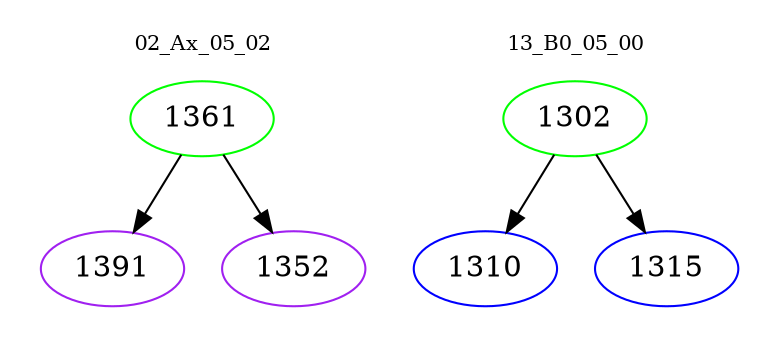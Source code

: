 digraph{
subgraph cluster_0 {
color = white
label = "02_Ax_05_02";
fontsize=10;
T0_1361 [label="1361", color="green"]
T0_1361 -> T0_1391 [color="black"]
T0_1391 [label="1391", color="purple"]
T0_1361 -> T0_1352 [color="black"]
T0_1352 [label="1352", color="purple"]
}
subgraph cluster_1 {
color = white
label = "13_B0_05_00";
fontsize=10;
T1_1302 [label="1302", color="green"]
T1_1302 -> T1_1310 [color="black"]
T1_1310 [label="1310", color="blue"]
T1_1302 -> T1_1315 [color="black"]
T1_1315 [label="1315", color="blue"]
}
}
